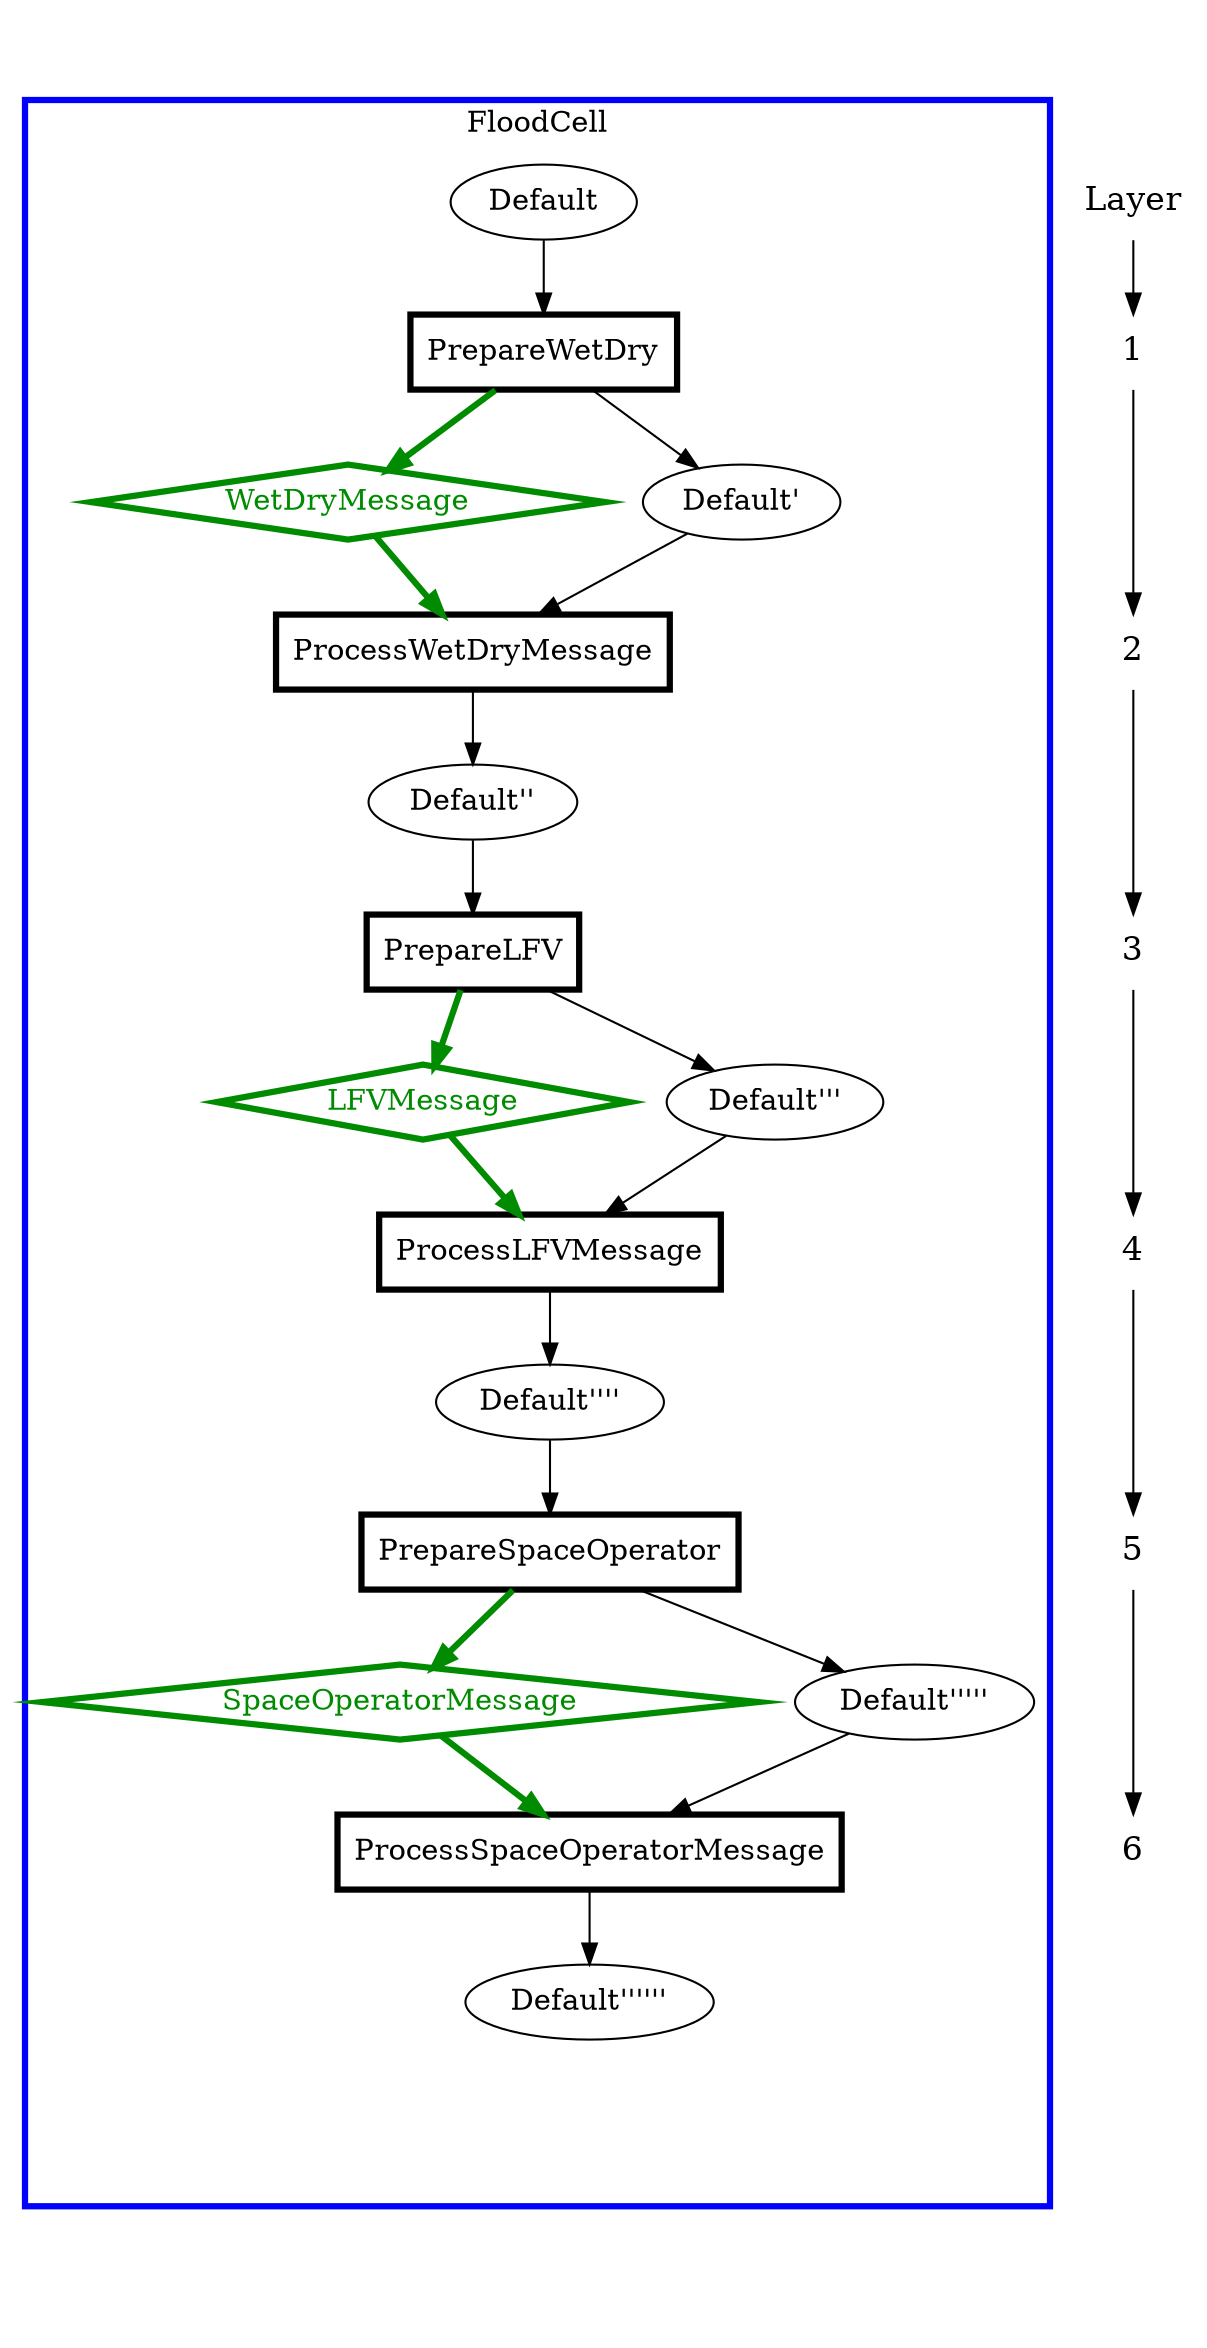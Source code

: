 digraph model {
  newrank=true;
compound=true; 
   START [style=invisible];
  MID [style=invisible];
  END [style=invisible];
subgraph cluster_0{
 color=blue; label=initFunctions;penwidth=3;  

}

subgraph cluster_1{
 color=blue;label=stepFunctions;penwidth=3; 

}

subgraph cluster_2{
 color=blue; label=exitFunctions;penwidth=3; 

}

{node [shape=plaintext, fontsize=16];/* the time-line graph */
 Layer->1->2->3->4->5->6;}

{rank = same ;1;PrepareWetDry ;}

{rank = same ;2;ProcessWetDryMessage ;}

{rank = same ;3;PrepareLFV ;}

{rank = same ;4;ProcessLFVMessage ;}

{rank = same ;5;PrepareSpaceOperator ;}

{rank = same ;6;ProcessSpaceOperatorMessage ;}

subgraph cluster_3{
 label="FloodCell";color=blue; penwidth=3; 

   PrepareSpaceOperator [shape=box,penwidth=3];
   PrepareSpaceOperator -> SpaceOperatorMessage [color=green4,penwidth=3];
   ProcessSpaceOperatorMessage [shape=box,penwidth=3];
   SpaceOperatorMessage -> ProcessSpaceOperatorMessage [color=green4,penwidth=3];
   PrepareWetDry [shape=box,penwidth=3];
   PrepareWetDry -> WetDryMessage [color=green4,penwidth=3];
   ProcessWetDryMessage [shape=box,penwidth=3];
   WetDryMessage -> ProcessWetDryMessage [color=green4,penwidth=3];
   PrepareLFV [shape=box,penwidth=3];
   PrepareLFV -> LFVMessage [color=green4,penwidth=3];
   ProcessLFVMessage [shape=box,penwidth=3];
   LFVMessage -> ProcessLFVMessage [color=green4,penwidth=3];
   "Default" -> PrepareWetDry ;
   PrepareWetDry -> "Default'";
   "Default'" -> ProcessWetDryMessage ;
   ProcessWetDryMessage -> "Default''";
   "Default''" -> PrepareLFV ;
   PrepareLFV -> "Default'''";
   "Default'''" -> ProcessLFVMessage ;
   ProcessLFVMessage -> "Default''''";
   "Default''''" -> PrepareSpaceOperator ;
   PrepareSpaceOperator -> "Default'''''";
   "Default'''''" -> ProcessSpaceOperatorMessage ;
   ProcessSpaceOperatorMessage -> "Default''''''";
  "Default''''''"-> MID [style=invis];
}

 START-> "Default"[style=invis] ;
MID -> END [style=invis];

   SpaceOperatorMessage [shape=box][shape=diamond, label=SpaceOperatorMessage, fontcolor=green4, color=green4,penwidth=3];
   WetDryMessage [shape=box][shape=diamond, label=WetDryMessage, fontcolor=green4, color=green4,penwidth=3];
   LFVMessage [shape=box][shape=diamond, label=LFVMessage, fontcolor=green4, color=green4,penwidth=3];
}